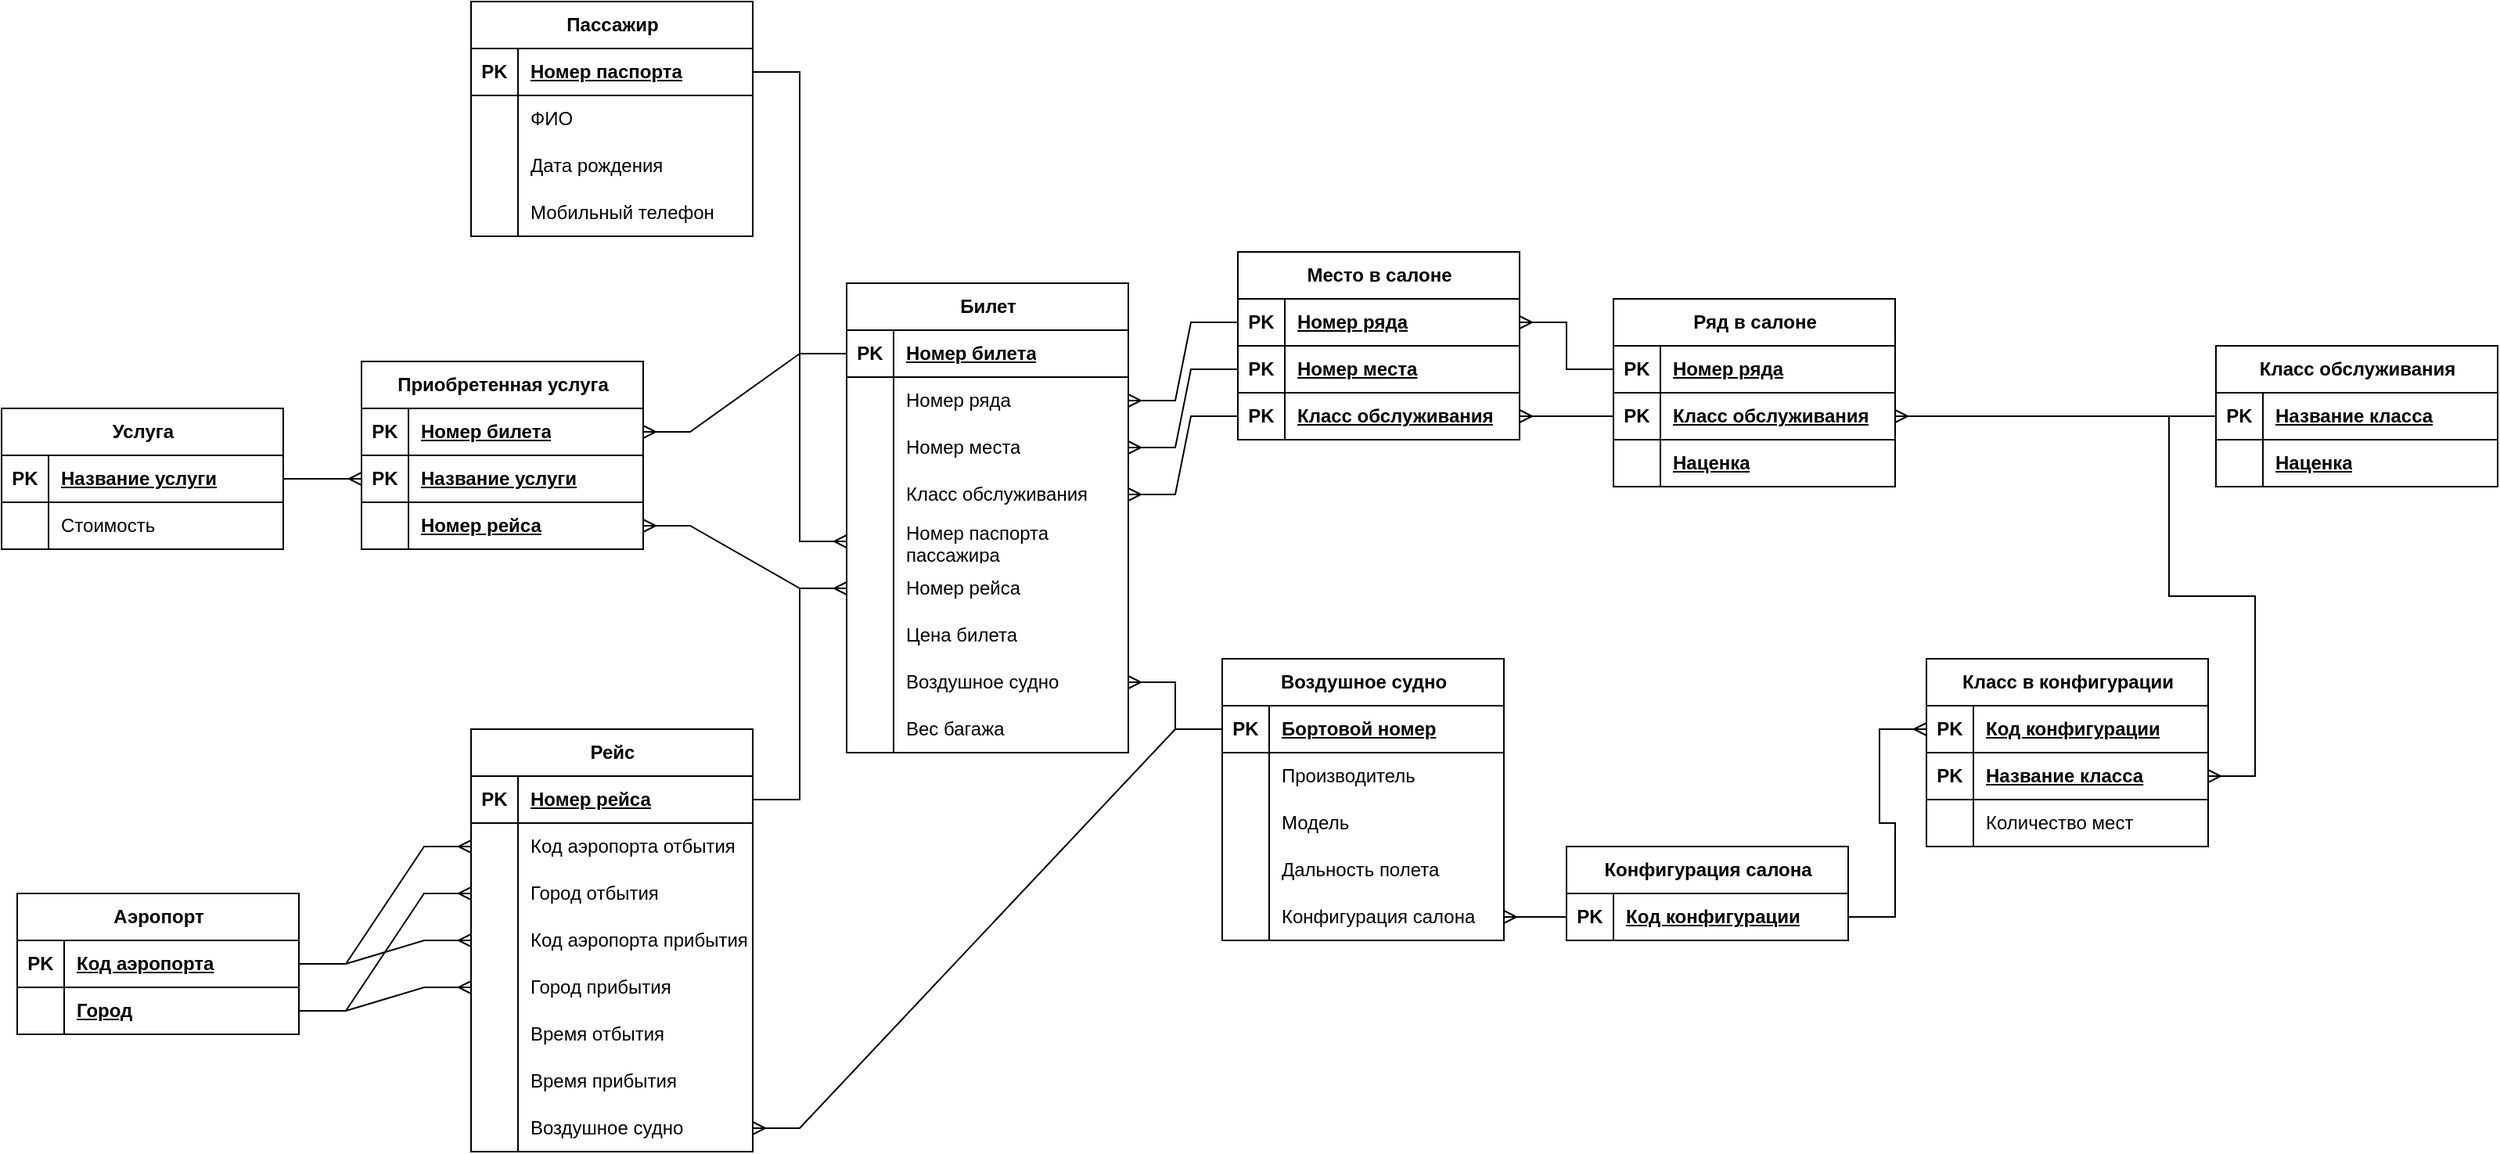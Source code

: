 <mxfile version="22.0.8" type="device">
  <diagram name="Page-1" id="EUW0POAFEFZYN479WRma">
    <mxGraphModel dx="2814" dy="1628" grid="1" gridSize="10" guides="1" tooltips="1" connect="1" arrows="1" fold="1" page="1" pageScale="1" pageWidth="850" pageHeight="1100" math="0" shadow="0">
      <root>
        <mxCell id="0" />
        <mxCell id="1" parent="0" />
        <mxCell id="6cnu0Ii5itcp9AJdMilH-5" value="Воздушное судно" style="shape=table;startSize=30;container=1;collapsible=1;childLayout=tableLayout;fixedRows=1;rowLines=0;fontStyle=1;align=center;resizeLast=1;html=1;" parent="1" vertex="1">
          <mxGeometry x="-210" y="370" width="180" height="180" as="geometry" />
        </mxCell>
        <mxCell id="6cnu0Ii5itcp9AJdMilH-6" value="" style="shape=tableRow;horizontal=0;startSize=0;swimlaneHead=0;swimlaneBody=0;fillColor=none;collapsible=0;dropTarget=0;points=[[0,0.5],[1,0.5]];portConstraint=eastwest;top=0;left=0;right=0;bottom=1;" parent="6cnu0Ii5itcp9AJdMilH-5" vertex="1">
          <mxGeometry y="30" width="180" height="30" as="geometry" />
        </mxCell>
        <mxCell id="6cnu0Ii5itcp9AJdMilH-7" value="PK" style="shape=partialRectangle;connectable=0;fillColor=none;top=0;left=0;bottom=0;right=0;fontStyle=1;overflow=hidden;whiteSpace=wrap;html=1;" parent="6cnu0Ii5itcp9AJdMilH-6" vertex="1">
          <mxGeometry width="30" height="30" as="geometry">
            <mxRectangle width="30" height="30" as="alternateBounds" />
          </mxGeometry>
        </mxCell>
        <mxCell id="6cnu0Ii5itcp9AJdMilH-8" value="Бортовой номер" style="shape=partialRectangle;connectable=0;fillColor=none;top=0;left=0;bottom=0;right=0;align=left;spacingLeft=6;fontStyle=5;overflow=hidden;whiteSpace=wrap;html=1;" parent="6cnu0Ii5itcp9AJdMilH-6" vertex="1">
          <mxGeometry x="30" width="150" height="30" as="geometry">
            <mxRectangle width="150" height="30" as="alternateBounds" />
          </mxGeometry>
        </mxCell>
        <mxCell id="6cnu0Ii5itcp9AJdMilH-9" value="" style="shape=tableRow;horizontal=0;startSize=0;swimlaneHead=0;swimlaneBody=0;fillColor=none;collapsible=0;dropTarget=0;points=[[0,0.5],[1,0.5]];portConstraint=eastwest;top=0;left=0;right=0;bottom=0;" parent="6cnu0Ii5itcp9AJdMilH-5" vertex="1">
          <mxGeometry y="60" width="180" height="30" as="geometry" />
        </mxCell>
        <mxCell id="6cnu0Ii5itcp9AJdMilH-10" value="" style="shape=partialRectangle;connectable=0;fillColor=none;top=0;left=0;bottom=0;right=0;editable=1;overflow=hidden;whiteSpace=wrap;html=1;" parent="6cnu0Ii5itcp9AJdMilH-9" vertex="1">
          <mxGeometry width="30" height="30" as="geometry">
            <mxRectangle width="30" height="30" as="alternateBounds" />
          </mxGeometry>
        </mxCell>
        <mxCell id="6cnu0Ii5itcp9AJdMilH-11" value="Производитель" style="shape=partialRectangle;connectable=0;fillColor=none;top=0;left=0;bottom=0;right=0;align=left;spacingLeft=6;overflow=hidden;whiteSpace=wrap;html=1;" parent="6cnu0Ii5itcp9AJdMilH-9" vertex="1">
          <mxGeometry x="30" width="150" height="30" as="geometry">
            <mxRectangle width="150" height="30" as="alternateBounds" />
          </mxGeometry>
        </mxCell>
        <mxCell id="6cnu0Ii5itcp9AJdMilH-12" value="" style="shape=tableRow;horizontal=0;startSize=0;swimlaneHead=0;swimlaneBody=0;fillColor=none;collapsible=0;dropTarget=0;points=[[0,0.5],[1,0.5]];portConstraint=eastwest;top=0;left=0;right=0;bottom=0;" parent="6cnu0Ii5itcp9AJdMilH-5" vertex="1">
          <mxGeometry y="90" width="180" height="30" as="geometry" />
        </mxCell>
        <mxCell id="6cnu0Ii5itcp9AJdMilH-13" value="" style="shape=partialRectangle;connectable=0;fillColor=none;top=0;left=0;bottom=0;right=0;editable=1;overflow=hidden;whiteSpace=wrap;html=1;" parent="6cnu0Ii5itcp9AJdMilH-12" vertex="1">
          <mxGeometry width="30" height="30" as="geometry">
            <mxRectangle width="30" height="30" as="alternateBounds" />
          </mxGeometry>
        </mxCell>
        <mxCell id="6cnu0Ii5itcp9AJdMilH-14" value="Модель" style="shape=partialRectangle;connectable=0;fillColor=none;top=0;left=0;bottom=0;right=0;align=left;spacingLeft=6;overflow=hidden;whiteSpace=wrap;html=1;" parent="6cnu0Ii5itcp9AJdMilH-12" vertex="1">
          <mxGeometry x="30" width="150" height="30" as="geometry">
            <mxRectangle width="150" height="30" as="alternateBounds" />
          </mxGeometry>
        </mxCell>
        <mxCell id="6cnu0Ii5itcp9AJdMilH-52" value="" style="shape=tableRow;horizontal=0;startSize=0;swimlaneHead=0;swimlaneBody=0;fillColor=none;collapsible=0;dropTarget=0;points=[[0,0.5],[1,0.5]];portConstraint=eastwest;top=0;left=0;right=0;bottom=0;" parent="6cnu0Ii5itcp9AJdMilH-5" vertex="1">
          <mxGeometry y="120" width="180" height="30" as="geometry" />
        </mxCell>
        <mxCell id="6cnu0Ii5itcp9AJdMilH-53" value="" style="shape=partialRectangle;connectable=0;fillColor=none;top=0;left=0;bottom=0;right=0;editable=1;overflow=hidden;whiteSpace=wrap;html=1;" parent="6cnu0Ii5itcp9AJdMilH-52" vertex="1">
          <mxGeometry width="30" height="30" as="geometry">
            <mxRectangle width="30" height="30" as="alternateBounds" />
          </mxGeometry>
        </mxCell>
        <mxCell id="6cnu0Ii5itcp9AJdMilH-54" value="Дальность полета" style="shape=partialRectangle;connectable=0;fillColor=none;top=0;left=0;bottom=0;right=0;align=left;spacingLeft=6;overflow=hidden;whiteSpace=wrap;html=1;" parent="6cnu0Ii5itcp9AJdMilH-52" vertex="1">
          <mxGeometry x="30" width="150" height="30" as="geometry">
            <mxRectangle width="150" height="30" as="alternateBounds" />
          </mxGeometry>
        </mxCell>
        <mxCell id="OrAjUS_99hmnU7IyAX-_-30" value="" style="shape=tableRow;horizontal=0;startSize=0;swimlaneHead=0;swimlaneBody=0;fillColor=none;collapsible=0;dropTarget=0;points=[[0,0.5],[1,0.5]];portConstraint=eastwest;top=0;left=0;right=0;bottom=0;" parent="6cnu0Ii5itcp9AJdMilH-5" vertex="1">
          <mxGeometry y="150" width="180" height="30" as="geometry" />
        </mxCell>
        <mxCell id="OrAjUS_99hmnU7IyAX-_-31" value="" style="shape=partialRectangle;connectable=0;fillColor=none;top=0;left=0;bottom=0;right=0;editable=1;overflow=hidden;whiteSpace=wrap;html=1;" parent="OrAjUS_99hmnU7IyAX-_-30" vertex="1">
          <mxGeometry width="30" height="30" as="geometry">
            <mxRectangle width="30" height="30" as="alternateBounds" />
          </mxGeometry>
        </mxCell>
        <mxCell id="OrAjUS_99hmnU7IyAX-_-32" value="Конфигурация салона" style="shape=partialRectangle;connectable=0;fillColor=none;top=0;left=0;bottom=0;right=0;align=left;spacingLeft=6;overflow=hidden;whiteSpace=wrap;html=1;" parent="OrAjUS_99hmnU7IyAX-_-30" vertex="1">
          <mxGeometry x="30" width="150" height="30" as="geometry">
            <mxRectangle width="150" height="30" as="alternateBounds" />
          </mxGeometry>
        </mxCell>
        <mxCell id="6cnu0Ii5itcp9AJdMilH-39" value="Пассажир" style="shape=table;startSize=30;container=1;collapsible=1;childLayout=tableLayout;fixedRows=1;rowLines=0;fontStyle=1;align=center;resizeLast=1;html=1;" parent="1" vertex="1">
          <mxGeometry x="-690" y="-50" width="180" height="150" as="geometry" />
        </mxCell>
        <mxCell id="6cnu0Ii5itcp9AJdMilH-40" value="" style="shape=tableRow;horizontal=0;startSize=0;swimlaneHead=0;swimlaneBody=0;fillColor=none;collapsible=0;dropTarget=0;points=[[0,0.5],[1,0.5]];portConstraint=eastwest;top=0;left=0;right=0;bottom=1;" parent="6cnu0Ii5itcp9AJdMilH-39" vertex="1">
          <mxGeometry y="30" width="180" height="30" as="geometry" />
        </mxCell>
        <mxCell id="6cnu0Ii5itcp9AJdMilH-41" value="PK" style="shape=partialRectangle;connectable=0;fillColor=none;top=0;left=0;bottom=0;right=0;fontStyle=1;overflow=hidden;whiteSpace=wrap;html=1;" parent="6cnu0Ii5itcp9AJdMilH-40" vertex="1">
          <mxGeometry width="30" height="30" as="geometry">
            <mxRectangle width="30" height="30" as="alternateBounds" />
          </mxGeometry>
        </mxCell>
        <mxCell id="6cnu0Ii5itcp9AJdMilH-42" value="Номер паспорта" style="shape=partialRectangle;connectable=0;fillColor=none;top=0;left=0;bottom=0;right=0;align=left;spacingLeft=6;fontStyle=5;overflow=hidden;whiteSpace=wrap;html=1;" parent="6cnu0Ii5itcp9AJdMilH-40" vertex="1">
          <mxGeometry x="30" width="150" height="30" as="geometry">
            <mxRectangle width="150" height="30" as="alternateBounds" />
          </mxGeometry>
        </mxCell>
        <mxCell id="6cnu0Ii5itcp9AJdMilH-43" value="" style="shape=tableRow;horizontal=0;startSize=0;swimlaneHead=0;swimlaneBody=0;fillColor=none;collapsible=0;dropTarget=0;points=[[0,0.5],[1,0.5]];portConstraint=eastwest;top=0;left=0;right=0;bottom=0;" parent="6cnu0Ii5itcp9AJdMilH-39" vertex="1">
          <mxGeometry y="60" width="180" height="30" as="geometry" />
        </mxCell>
        <mxCell id="6cnu0Ii5itcp9AJdMilH-44" value="" style="shape=partialRectangle;connectable=0;fillColor=none;top=0;left=0;bottom=0;right=0;editable=1;overflow=hidden;whiteSpace=wrap;html=1;" parent="6cnu0Ii5itcp9AJdMilH-43" vertex="1">
          <mxGeometry width="30" height="30" as="geometry">
            <mxRectangle width="30" height="30" as="alternateBounds" />
          </mxGeometry>
        </mxCell>
        <mxCell id="6cnu0Ii5itcp9AJdMilH-45" value="ФИО" style="shape=partialRectangle;connectable=0;fillColor=none;top=0;left=0;bottom=0;right=0;align=left;spacingLeft=6;overflow=hidden;whiteSpace=wrap;html=1;" parent="6cnu0Ii5itcp9AJdMilH-43" vertex="1">
          <mxGeometry x="30" width="150" height="30" as="geometry">
            <mxRectangle width="150" height="30" as="alternateBounds" />
          </mxGeometry>
        </mxCell>
        <mxCell id="6cnu0Ii5itcp9AJdMilH-46" value="" style="shape=tableRow;horizontal=0;startSize=0;swimlaneHead=0;swimlaneBody=0;fillColor=none;collapsible=0;dropTarget=0;points=[[0,0.5],[1,0.5]];portConstraint=eastwest;top=0;left=0;right=0;bottom=0;" parent="6cnu0Ii5itcp9AJdMilH-39" vertex="1">
          <mxGeometry y="90" width="180" height="30" as="geometry" />
        </mxCell>
        <mxCell id="6cnu0Ii5itcp9AJdMilH-47" value="" style="shape=partialRectangle;connectable=0;fillColor=none;top=0;left=0;bottom=0;right=0;editable=1;overflow=hidden;whiteSpace=wrap;html=1;" parent="6cnu0Ii5itcp9AJdMilH-46" vertex="1">
          <mxGeometry width="30" height="30" as="geometry">
            <mxRectangle width="30" height="30" as="alternateBounds" />
          </mxGeometry>
        </mxCell>
        <mxCell id="6cnu0Ii5itcp9AJdMilH-48" value="Дата рождения" style="shape=partialRectangle;connectable=0;fillColor=none;top=0;left=0;bottom=0;right=0;align=left;spacingLeft=6;overflow=hidden;whiteSpace=wrap;html=1;" parent="6cnu0Ii5itcp9AJdMilH-46" vertex="1">
          <mxGeometry x="30" width="150" height="30" as="geometry">
            <mxRectangle width="150" height="30" as="alternateBounds" />
          </mxGeometry>
        </mxCell>
        <mxCell id="6cnu0Ii5itcp9AJdMilH-49" value="" style="shape=tableRow;horizontal=0;startSize=0;swimlaneHead=0;swimlaneBody=0;fillColor=none;collapsible=0;dropTarget=0;points=[[0,0.5],[1,0.5]];portConstraint=eastwest;top=0;left=0;right=0;bottom=0;" parent="6cnu0Ii5itcp9AJdMilH-39" vertex="1">
          <mxGeometry y="120" width="180" height="30" as="geometry" />
        </mxCell>
        <mxCell id="6cnu0Ii5itcp9AJdMilH-50" value="" style="shape=partialRectangle;connectable=0;fillColor=none;top=0;left=0;bottom=0;right=0;editable=1;overflow=hidden;whiteSpace=wrap;html=1;" parent="6cnu0Ii5itcp9AJdMilH-49" vertex="1">
          <mxGeometry width="30" height="30" as="geometry">
            <mxRectangle width="30" height="30" as="alternateBounds" />
          </mxGeometry>
        </mxCell>
        <mxCell id="6cnu0Ii5itcp9AJdMilH-51" value="Мобильный телефон" style="shape=partialRectangle;connectable=0;fillColor=none;top=0;left=0;bottom=0;right=0;align=left;spacingLeft=6;overflow=hidden;whiteSpace=wrap;html=1;" parent="6cnu0Ii5itcp9AJdMilH-49" vertex="1">
          <mxGeometry x="30" width="150" height="30" as="geometry">
            <mxRectangle width="150" height="30" as="alternateBounds" />
          </mxGeometry>
        </mxCell>
        <mxCell id="6cnu0Ii5itcp9AJdMilH-55" value="Билет" style="shape=table;startSize=30;container=1;collapsible=1;childLayout=tableLayout;fixedRows=1;rowLines=0;fontStyle=1;align=center;resizeLast=1;html=1;" parent="1" vertex="1">
          <mxGeometry x="-450" y="130" width="180" height="300" as="geometry" />
        </mxCell>
        <mxCell id="6cnu0Ii5itcp9AJdMilH-56" value="" style="shape=tableRow;horizontal=0;startSize=0;swimlaneHead=0;swimlaneBody=0;fillColor=none;collapsible=0;dropTarget=0;points=[[0,0.5],[1,0.5]];portConstraint=eastwest;top=0;left=0;right=0;bottom=1;" parent="6cnu0Ii5itcp9AJdMilH-55" vertex="1">
          <mxGeometry y="30" width="180" height="30" as="geometry" />
        </mxCell>
        <mxCell id="6cnu0Ii5itcp9AJdMilH-57" value="PK" style="shape=partialRectangle;connectable=0;fillColor=none;top=0;left=0;bottom=0;right=0;fontStyle=1;overflow=hidden;whiteSpace=wrap;html=1;" parent="6cnu0Ii5itcp9AJdMilH-56" vertex="1">
          <mxGeometry width="30" height="30" as="geometry">
            <mxRectangle width="30" height="30" as="alternateBounds" />
          </mxGeometry>
        </mxCell>
        <mxCell id="6cnu0Ii5itcp9AJdMilH-58" value="Номер билета" style="shape=partialRectangle;connectable=0;fillColor=none;top=0;left=0;bottom=0;right=0;align=left;spacingLeft=6;fontStyle=5;overflow=hidden;whiteSpace=wrap;html=1;" parent="6cnu0Ii5itcp9AJdMilH-56" vertex="1">
          <mxGeometry x="30" width="150" height="30" as="geometry">
            <mxRectangle width="150" height="30" as="alternateBounds" />
          </mxGeometry>
        </mxCell>
        <mxCell id="6cnu0Ii5itcp9AJdMilH-59" value="" style="shape=tableRow;horizontal=0;startSize=0;swimlaneHead=0;swimlaneBody=0;fillColor=none;collapsible=0;dropTarget=0;points=[[0,0.5],[1,0.5]];portConstraint=eastwest;top=0;left=0;right=0;bottom=0;" parent="6cnu0Ii5itcp9AJdMilH-55" vertex="1">
          <mxGeometry y="60" width="180" height="30" as="geometry" />
        </mxCell>
        <mxCell id="6cnu0Ii5itcp9AJdMilH-60" value="" style="shape=partialRectangle;connectable=0;fillColor=none;top=0;left=0;bottom=0;right=0;editable=1;overflow=hidden;whiteSpace=wrap;html=1;" parent="6cnu0Ii5itcp9AJdMilH-59" vertex="1">
          <mxGeometry width="30" height="30" as="geometry">
            <mxRectangle width="30" height="30" as="alternateBounds" />
          </mxGeometry>
        </mxCell>
        <mxCell id="6cnu0Ii5itcp9AJdMilH-61" value="Номер ряда" style="shape=partialRectangle;connectable=0;fillColor=none;top=0;left=0;bottom=0;right=0;align=left;spacingLeft=6;overflow=hidden;whiteSpace=wrap;html=1;" parent="6cnu0Ii5itcp9AJdMilH-59" vertex="1">
          <mxGeometry x="30" width="150" height="30" as="geometry">
            <mxRectangle width="150" height="30" as="alternateBounds" />
          </mxGeometry>
        </mxCell>
        <mxCell id="6cnu0Ii5itcp9AJdMilH-62" value="" style="shape=tableRow;horizontal=0;startSize=0;swimlaneHead=0;swimlaneBody=0;fillColor=none;collapsible=0;dropTarget=0;points=[[0,0.5],[1,0.5]];portConstraint=eastwest;top=0;left=0;right=0;bottom=0;" parent="6cnu0Ii5itcp9AJdMilH-55" vertex="1">
          <mxGeometry y="90" width="180" height="30" as="geometry" />
        </mxCell>
        <mxCell id="6cnu0Ii5itcp9AJdMilH-63" value="" style="shape=partialRectangle;connectable=0;fillColor=none;top=0;left=0;bottom=0;right=0;editable=1;overflow=hidden;whiteSpace=wrap;html=1;" parent="6cnu0Ii5itcp9AJdMilH-62" vertex="1">
          <mxGeometry width="30" height="30" as="geometry">
            <mxRectangle width="30" height="30" as="alternateBounds" />
          </mxGeometry>
        </mxCell>
        <mxCell id="6cnu0Ii5itcp9AJdMilH-64" value="Номер места" style="shape=partialRectangle;connectable=0;fillColor=none;top=0;left=0;bottom=0;right=0;align=left;spacingLeft=6;overflow=hidden;whiteSpace=wrap;html=1;" parent="6cnu0Ii5itcp9AJdMilH-62" vertex="1">
          <mxGeometry x="30" width="150" height="30" as="geometry">
            <mxRectangle width="150" height="30" as="alternateBounds" />
          </mxGeometry>
        </mxCell>
        <mxCell id="6cnu0Ii5itcp9AJdMilH-65" value="" style="shape=tableRow;horizontal=0;startSize=0;swimlaneHead=0;swimlaneBody=0;fillColor=none;collapsible=0;dropTarget=0;points=[[0,0.5],[1,0.5]];portConstraint=eastwest;top=0;left=0;right=0;bottom=0;" parent="6cnu0Ii5itcp9AJdMilH-55" vertex="1">
          <mxGeometry y="120" width="180" height="30" as="geometry" />
        </mxCell>
        <mxCell id="6cnu0Ii5itcp9AJdMilH-66" value="" style="shape=partialRectangle;connectable=0;fillColor=none;top=0;left=0;bottom=0;right=0;editable=1;overflow=hidden;whiteSpace=wrap;html=1;" parent="6cnu0Ii5itcp9AJdMilH-65" vertex="1">
          <mxGeometry width="30" height="30" as="geometry">
            <mxRectangle width="30" height="30" as="alternateBounds" />
          </mxGeometry>
        </mxCell>
        <mxCell id="6cnu0Ii5itcp9AJdMilH-67" value="Класс обслуживания" style="shape=partialRectangle;connectable=0;fillColor=none;top=0;left=0;bottom=0;right=0;align=left;spacingLeft=6;overflow=hidden;whiteSpace=wrap;html=1;" parent="6cnu0Ii5itcp9AJdMilH-65" vertex="1">
          <mxGeometry x="30" width="150" height="30" as="geometry">
            <mxRectangle width="150" height="30" as="alternateBounds" />
          </mxGeometry>
        </mxCell>
        <mxCell id="6cnu0Ii5itcp9AJdMilH-68" value="" style="shape=tableRow;horizontal=0;startSize=0;swimlaneHead=0;swimlaneBody=0;fillColor=none;collapsible=0;dropTarget=0;points=[[0,0.5],[1,0.5]];portConstraint=eastwest;top=0;left=0;right=0;bottom=0;" parent="6cnu0Ii5itcp9AJdMilH-55" vertex="1">
          <mxGeometry y="150" width="180" height="30" as="geometry" />
        </mxCell>
        <mxCell id="6cnu0Ii5itcp9AJdMilH-69" value="" style="shape=partialRectangle;connectable=0;fillColor=none;top=0;left=0;bottom=0;right=0;editable=1;overflow=hidden;whiteSpace=wrap;html=1;" parent="6cnu0Ii5itcp9AJdMilH-68" vertex="1">
          <mxGeometry width="30" height="30" as="geometry">
            <mxRectangle width="30" height="30" as="alternateBounds" />
          </mxGeometry>
        </mxCell>
        <mxCell id="6cnu0Ii5itcp9AJdMilH-70" value="Номер паспорта пассажира" style="shape=partialRectangle;connectable=0;fillColor=none;top=0;left=0;bottom=0;right=0;align=left;spacingLeft=6;overflow=hidden;whiteSpace=wrap;html=1;" parent="6cnu0Ii5itcp9AJdMilH-68" vertex="1">
          <mxGeometry x="30" width="150" height="30" as="geometry">
            <mxRectangle width="150" height="30" as="alternateBounds" />
          </mxGeometry>
        </mxCell>
        <mxCell id="6cnu0Ii5itcp9AJdMilH-74" value="" style="shape=tableRow;horizontal=0;startSize=0;swimlaneHead=0;swimlaneBody=0;fillColor=none;collapsible=0;dropTarget=0;points=[[0,0.5],[1,0.5]];portConstraint=eastwest;top=0;left=0;right=0;bottom=0;" parent="6cnu0Ii5itcp9AJdMilH-55" vertex="1">
          <mxGeometry y="180" width="180" height="30" as="geometry" />
        </mxCell>
        <mxCell id="6cnu0Ii5itcp9AJdMilH-75" value="" style="shape=partialRectangle;connectable=0;fillColor=none;top=0;left=0;bottom=0;right=0;editable=1;overflow=hidden;whiteSpace=wrap;html=1;" parent="6cnu0Ii5itcp9AJdMilH-74" vertex="1">
          <mxGeometry width="30" height="30" as="geometry">
            <mxRectangle width="30" height="30" as="alternateBounds" />
          </mxGeometry>
        </mxCell>
        <mxCell id="6cnu0Ii5itcp9AJdMilH-76" value="Номер рейса" style="shape=partialRectangle;connectable=0;fillColor=none;top=0;left=0;bottom=0;right=0;align=left;spacingLeft=6;overflow=hidden;whiteSpace=wrap;html=1;" parent="6cnu0Ii5itcp9AJdMilH-74" vertex="1">
          <mxGeometry x="30" width="150" height="30" as="geometry">
            <mxRectangle width="150" height="30" as="alternateBounds" />
          </mxGeometry>
        </mxCell>
        <mxCell id="OrAjUS_99hmnU7IyAX-_-1" value="" style="shape=tableRow;horizontal=0;startSize=0;swimlaneHead=0;swimlaneBody=0;fillColor=none;collapsible=0;dropTarget=0;points=[[0,0.5],[1,0.5]];portConstraint=eastwest;top=0;left=0;right=0;bottom=0;" parent="6cnu0Ii5itcp9AJdMilH-55" vertex="1">
          <mxGeometry y="210" width="180" height="30" as="geometry" />
        </mxCell>
        <mxCell id="OrAjUS_99hmnU7IyAX-_-2" value="" style="shape=partialRectangle;connectable=0;fillColor=none;top=0;left=0;bottom=0;right=0;editable=1;overflow=hidden;whiteSpace=wrap;html=1;" parent="OrAjUS_99hmnU7IyAX-_-1" vertex="1">
          <mxGeometry width="30" height="30" as="geometry">
            <mxRectangle width="30" height="30" as="alternateBounds" />
          </mxGeometry>
        </mxCell>
        <mxCell id="OrAjUS_99hmnU7IyAX-_-3" value="Цена билета" style="shape=partialRectangle;connectable=0;fillColor=none;top=0;left=0;bottom=0;right=0;align=left;spacingLeft=6;overflow=hidden;whiteSpace=wrap;html=1;" parent="OrAjUS_99hmnU7IyAX-_-1" vertex="1">
          <mxGeometry x="30" width="150" height="30" as="geometry">
            <mxRectangle width="150" height="30" as="alternateBounds" />
          </mxGeometry>
        </mxCell>
        <mxCell id="15A7-joJwrNqnJBkIzHS-2" value="" style="shape=tableRow;horizontal=0;startSize=0;swimlaneHead=0;swimlaneBody=0;fillColor=none;collapsible=0;dropTarget=0;points=[[0,0.5],[1,0.5]];portConstraint=eastwest;top=0;left=0;right=0;bottom=0;" parent="6cnu0Ii5itcp9AJdMilH-55" vertex="1">
          <mxGeometry y="240" width="180" height="30" as="geometry" />
        </mxCell>
        <mxCell id="15A7-joJwrNqnJBkIzHS-3" value="" style="shape=partialRectangle;connectable=0;fillColor=none;top=0;left=0;bottom=0;right=0;editable=1;overflow=hidden;whiteSpace=wrap;html=1;" parent="15A7-joJwrNqnJBkIzHS-2" vertex="1">
          <mxGeometry width="30" height="30" as="geometry">
            <mxRectangle width="30" height="30" as="alternateBounds" />
          </mxGeometry>
        </mxCell>
        <mxCell id="15A7-joJwrNqnJBkIzHS-4" value="Воздушное судно" style="shape=partialRectangle;connectable=0;fillColor=none;top=0;left=0;bottom=0;right=0;align=left;spacingLeft=6;overflow=hidden;whiteSpace=wrap;html=1;" parent="15A7-joJwrNqnJBkIzHS-2" vertex="1">
          <mxGeometry x="30" width="150" height="30" as="geometry">
            <mxRectangle width="150" height="30" as="alternateBounds" />
          </mxGeometry>
        </mxCell>
        <mxCell id="CRHW6RPTvn14X98zHOWe-27" value="" style="shape=tableRow;horizontal=0;startSize=0;swimlaneHead=0;swimlaneBody=0;fillColor=none;collapsible=0;dropTarget=0;points=[[0,0.5],[1,0.5]];portConstraint=eastwest;top=0;left=0;right=0;bottom=0;" vertex="1" parent="6cnu0Ii5itcp9AJdMilH-55">
          <mxGeometry y="270" width="180" height="30" as="geometry" />
        </mxCell>
        <mxCell id="CRHW6RPTvn14X98zHOWe-28" value="" style="shape=partialRectangle;connectable=0;fillColor=none;top=0;left=0;bottom=0;right=0;editable=1;overflow=hidden;whiteSpace=wrap;html=1;" vertex="1" parent="CRHW6RPTvn14X98zHOWe-27">
          <mxGeometry width="30" height="30" as="geometry">
            <mxRectangle width="30" height="30" as="alternateBounds" />
          </mxGeometry>
        </mxCell>
        <mxCell id="CRHW6RPTvn14X98zHOWe-29" value="Вес багажа" style="shape=partialRectangle;connectable=0;fillColor=none;top=0;left=0;bottom=0;right=0;align=left;spacingLeft=6;overflow=hidden;whiteSpace=wrap;html=1;" vertex="1" parent="CRHW6RPTvn14X98zHOWe-27">
          <mxGeometry x="30" width="150" height="30" as="geometry">
            <mxRectangle width="150" height="30" as="alternateBounds" />
          </mxGeometry>
        </mxCell>
        <mxCell id="6cnu0Ii5itcp9AJdMilH-80" value="" style="edgeStyle=entityRelationEdgeStyle;fontSize=12;html=1;endArrow=ERmany;rounded=0;exitX=1;exitY=0.5;exitDx=0;exitDy=0;entryX=0;entryY=0.5;entryDx=0;entryDy=0;" parent="1" source="6cnu0Ii5itcp9AJdMilH-40" target="6cnu0Ii5itcp9AJdMilH-68" edge="1">
          <mxGeometry width="100" height="100" relative="1" as="geometry">
            <mxPoint x="-130" y="530" as="sourcePoint" />
            <mxPoint x="-180" y="490" as="targetPoint" />
          </mxGeometry>
        </mxCell>
        <mxCell id="6cnu0Ii5itcp9AJdMilH-96" value="Ряд в салоне" style="shape=table;startSize=30;container=1;collapsible=1;childLayout=tableLayout;fixedRows=1;rowLines=0;fontStyle=1;align=center;resizeLast=1;html=1;" parent="1" vertex="1">
          <mxGeometry x="40" y="140" width="180" height="120" as="geometry" />
        </mxCell>
        <mxCell id="6cnu0Ii5itcp9AJdMilH-97" value="" style="shape=tableRow;horizontal=0;startSize=0;swimlaneHead=0;swimlaneBody=0;fillColor=none;collapsible=0;dropTarget=0;points=[[0,0.5],[1,0.5]];portConstraint=eastwest;top=0;left=0;right=0;bottom=1;" parent="6cnu0Ii5itcp9AJdMilH-96" vertex="1">
          <mxGeometry y="30" width="180" height="30" as="geometry" />
        </mxCell>
        <mxCell id="6cnu0Ii5itcp9AJdMilH-98" value="PK" style="shape=partialRectangle;connectable=0;fillColor=none;top=0;left=0;bottom=0;right=0;fontStyle=1;overflow=hidden;whiteSpace=wrap;html=1;" parent="6cnu0Ii5itcp9AJdMilH-97" vertex="1">
          <mxGeometry width="30" height="30" as="geometry">
            <mxRectangle width="30" height="30" as="alternateBounds" />
          </mxGeometry>
        </mxCell>
        <mxCell id="6cnu0Ii5itcp9AJdMilH-99" value="Номер ряда" style="shape=partialRectangle;connectable=0;fillColor=none;top=0;left=0;bottom=0;right=0;align=left;spacingLeft=6;fontStyle=5;overflow=hidden;whiteSpace=wrap;html=1;" parent="6cnu0Ii5itcp9AJdMilH-97" vertex="1">
          <mxGeometry x="30" width="150" height="30" as="geometry">
            <mxRectangle width="150" height="30" as="alternateBounds" />
          </mxGeometry>
        </mxCell>
        <mxCell id="6cnu0Ii5itcp9AJdMilH-127" value="" style="shape=tableRow;horizontal=0;startSize=0;swimlaneHead=0;swimlaneBody=0;fillColor=none;collapsible=0;dropTarget=0;points=[[0,0.5],[1,0.5]];portConstraint=eastwest;top=0;left=0;right=0;bottom=1;" parent="6cnu0Ii5itcp9AJdMilH-96" vertex="1">
          <mxGeometry y="60" width="180" height="30" as="geometry" />
        </mxCell>
        <mxCell id="6cnu0Ii5itcp9AJdMilH-128" value="PK" style="shape=partialRectangle;connectable=0;fillColor=none;top=0;left=0;bottom=0;right=0;fontStyle=1;overflow=hidden;whiteSpace=wrap;html=1;" parent="6cnu0Ii5itcp9AJdMilH-127" vertex="1">
          <mxGeometry width="30" height="30" as="geometry">
            <mxRectangle width="30" height="30" as="alternateBounds" />
          </mxGeometry>
        </mxCell>
        <mxCell id="6cnu0Ii5itcp9AJdMilH-129" value="Класс обслуживания" style="shape=partialRectangle;connectable=0;fillColor=none;top=0;left=0;bottom=0;right=0;align=left;spacingLeft=6;fontStyle=5;overflow=hidden;whiteSpace=wrap;html=1;" parent="6cnu0Ii5itcp9AJdMilH-127" vertex="1">
          <mxGeometry x="30" width="150" height="30" as="geometry">
            <mxRectangle width="150" height="30" as="alternateBounds" />
          </mxGeometry>
        </mxCell>
        <mxCell id="CRHW6RPTvn14X98zHOWe-88" value="" style="shape=tableRow;horizontal=0;startSize=0;swimlaneHead=0;swimlaneBody=0;fillColor=none;collapsible=0;dropTarget=0;points=[[0,0.5],[1,0.5]];portConstraint=eastwest;top=0;left=0;right=0;bottom=1;" vertex="1" parent="6cnu0Ii5itcp9AJdMilH-96">
          <mxGeometry y="90" width="180" height="30" as="geometry" />
        </mxCell>
        <mxCell id="CRHW6RPTvn14X98zHOWe-89" value="" style="shape=partialRectangle;connectable=0;fillColor=none;top=0;left=0;bottom=0;right=0;fontStyle=1;overflow=hidden;whiteSpace=wrap;html=1;" vertex="1" parent="CRHW6RPTvn14X98zHOWe-88">
          <mxGeometry width="30" height="30" as="geometry">
            <mxRectangle width="30" height="30" as="alternateBounds" />
          </mxGeometry>
        </mxCell>
        <mxCell id="CRHW6RPTvn14X98zHOWe-90" value="Наценка" style="shape=partialRectangle;connectable=0;fillColor=none;top=0;left=0;bottom=0;right=0;align=left;spacingLeft=6;fontStyle=5;overflow=hidden;whiteSpace=wrap;html=1;" vertex="1" parent="CRHW6RPTvn14X98zHOWe-88">
          <mxGeometry x="30" width="150" height="30" as="geometry">
            <mxRectangle width="150" height="30" as="alternateBounds" />
          </mxGeometry>
        </mxCell>
        <mxCell id="6cnu0Ii5itcp9AJdMilH-110" value="" style="edgeStyle=entityRelationEdgeStyle;fontSize=12;html=1;endArrow=ERmany;rounded=0;entryX=1;entryY=0.5;entryDx=0;entryDy=0;exitX=0;exitY=0.5;exitDx=0;exitDy=0;" parent="1" source="Ck64kdh8Y0BV0NDXNmtx-23" target="6cnu0Ii5itcp9AJdMilH-127" edge="1">
          <mxGeometry width="100" height="100" relative="1" as="geometry">
            <mxPoint x="530" y="380" as="sourcePoint" />
            <mxPoint x="280" y="130" as="targetPoint" />
          </mxGeometry>
        </mxCell>
        <mxCell id="6cnu0Ii5itcp9AJdMilH-111" value="Место в салоне" style="shape=table;startSize=30;container=1;collapsible=1;childLayout=tableLayout;fixedRows=1;rowLines=0;fontStyle=1;align=center;resizeLast=1;html=1;" parent="1" vertex="1">
          <mxGeometry x="-200" y="110" width="180" height="120" as="geometry" />
        </mxCell>
        <mxCell id="6cnu0Ii5itcp9AJdMilH-130" value="" style="shape=tableRow;horizontal=0;startSize=0;swimlaneHead=0;swimlaneBody=0;fillColor=none;collapsible=0;dropTarget=0;points=[[0,0.5],[1,0.5]];portConstraint=eastwest;top=0;left=0;right=0;bottom=1;" parent="6cnu0Ii5itcp9AJdMilH-111" vertex="1">
          <mxGeometry y="30" width="180" height="30" as="geometry" />
        </mxCell>
        <mxCell id="6cnu0Ii5itcp9AJdMilH-131" value="PK" style="shape=partialRectangle;connectable=0;fillColor=none;top=0;left=0;bottom=0;right=0;fontStyle=1;overflow=hidden;whiteSpace=wrap;html=1;" parent="6cnu0Ii5itcp9AJdMilH-130" vertex="1">
          <mxGeometry width="30" height="30" as="geometry">
            <mxRectangle width="30" height="30" as="alternateBounds" />
          </mxGeometry>
        </mxCell>
        <mxCell id="6cnu0Ii5itcp9AJdMilH-132" value="Номер ряда" style="shape=partialRectangle;connectable=0;fillColor=none;top=0;left=0;bottom=0;right=0;align=left;spacingLeft=6;fontStyle=5;overflow=hidden;whiteSpace=wrap;html=1;" parent="6cnu0Ii5itcp9AJdMilH-130" vertex="1">
          <mxGeometry x="30" width="150" height="30" as="geometry">
            <mxRectangle width="150" height="30" as="alternateBounds" />
          </mxGeometry>
        </mxCell>
        <mxCell id="6cnu0Ii5itcp9AJdMilH-112" value="" style="shape=tableRow;horizontal=0;startSize=0;swimlaneHead=0;swimlaneBody=0;fillColor=none;collapsible=0;dropTarget=0;points=[[0,0.5],[1,0.5]];portConstraint=eastwest;top=0;left=0;right=0;bottom=1;" parent="6cnu0Ii5itcp9AJdMilH-111" vertex="1">
          <mxGeometry y="60" width="180" height="30" as="geometry" />
        </mxCell>
        <mxCell id="6cnu0Ii5itcp9AJdMilH-113" value="PK" style="shape=partialRectangle;connectable=0;fillColor=none;top=0;left=0;bottom=0;right=0;fontStyle=1;overflow=hidden;whiteSpace=wrap;html=1;" parent="6cnu0Ii5itcp9AJdMilH-112" vertex="1">
          <mxGeometry width="30" height="30" as="geometry">
            <mxRectangle width="30" height="30" as="alternateBounds" />
          </mxGeometry>
        </mxCell>
        <mxCell id="6cnu0Ii5itcp9AJdMilH-114" value="Номер места" style="shape=partialRectangle;connectable=0;fillColor=none;top=0;left=0;bottom=0;right=0;align=left;spacingLeft=6;fontStyle=5;overflow=hidden;whiteSpace=wrap;html=1;" parent="6cnu0Ii5itcp9AJdMilH-112" vertex="1">
          <mxGeometry x="30" width="150" height="30" as="geometry">
            <mxRectangle width="150" height="30" as="alternateBounds" />
          </mxGeometry>
        </mxCell>
        <mxCell id="6cnu0Ii5itcp9AJdMilH-133" value="" style="shape=tableRow;horizontal=0;startSize=0;swimlaneHead=0;swimlaneBody=0;fillColor=none;collapsible=0;dropTarget=0;points=[[0,0.5],[1,0.5]];portConstraint=eastwest;top=0;left=0;right=0;bottom=1;" parent="6cnu0Ii5itcp9AJdMilH-111" vertex="1">
          <mxGeometry y="90" width="180" height="30" as="geometry" />
        </mxCell>
        <mxCell id="6cnu0Ii5itcp9AJdMilH-134" value="PK" style="shape=partialRectangle;connectable=0;fillColor=none;top=0;left=0;bottom=0;right=0;fontStyle=1;overflow=hidden;whiteSpace=wrap;html=1;" parent="6cnu0Ii5itcp9AJdMilH-133" vertex="1">
          <mxGeometry width="30" height="30" as="geometry">
            <mxRectangle width="30" height="30" as="alternateBounds" />
          </mxGeometry>
        </mxCell>
        <mxCell id="6cnu0Ii5itcp9AJdMilH-135" value="Класс обслуживания" style="shape=partialRectangle;connectable=0;fillColor=none;top=0;left=0;bottom=0;right=0;align=left;spacingLeft=6;fontStyle=5;overflow=hidden;whiteSpace=wrap;html=1;" parent="6cnu0Ii5itcp9AJdMilH-133" vertex="1">
          <mxGeometry x="30" width="150" height="30" as="geometry">
            <mxRectangle width="150" height="30" as="alternateBounds" />
          </mxGeometry>
        </mxCell>
        <mxCell id="6cnu0Ii5itcp9AJdMilH-136" value="" style="edgeStyle=entityRelationEdgeStyle;fontSize=12;html=1;endArrow=ERmany;rounded=0;exitX=0;exitY=0.5;exitDx=0;exitDy=0;entryX=1;entryY=0.5;entryDx=0;entryDy=0;" parent="1" source="6cnu0Ii5itcp9AJdMilH-97" target="6cnu0Ii5itcp9AJdMilH-130" edge="1">
          <mxGeometry width="100" height="100" relative="1" as="geometry">
            <mxPoint x="30" y="180" as="sourcePoint" />
            <mxPoint x="130" y="80" as="targetPoint" />
          </mxGeometry>
        </mxCell>
        <mxCell id="6cnu0Ii5itcp9AJdMilH-137" value="" style="edgeStyle=entityRelationEdgeStyle;fontSize=12;html=1;endArrow=ERmany;rounded=0;exitX=0;exitY=0.5;exitDx=0;exitDy=0;entryX=1;entryY=0.5;entryDx=0;entryDy=0;" parent="1" source="6cnu0Ii5itcp9AJdMilH-127" target="6cnu0Ii5itcp9AJdMilH-133" edge="1">
          <mxGeometry width="100" height="100" relative="1" as="geometry">
            <mxPoint x="30" y="180" as="sourcePoint" />
            <mxPoint x="130" y="80" as="targetPoint" />
          </mxGeometry>
        </mxCell>
        <mxCell id="6cnu0Ii5itcp9AJdMilH-142" value="" style="edgeStyle=entityRelationEdgeStyle;fontSize=12;html=1;endArrow=ERmany;rounded=0;exitX=0;exitY=0.5;exitDx=0;exitDy=0;entryX=1;entryY=0.5;entryDx=0;entryDy=0;" parent="1" source="6cnu0Ii5itcp9AJdMilH-112" target="6cnu0Ii5itcp9AJdMilH-62" edge="1">
          <mxGeometry width="100" height="100" relative="1" as="geometry">
            <mxPoint x="70" y="450" as="sourcePoint" />
            <mxPoint x="170" y="350" as="targetPoint" />
          </mxGeometry>
        </mxCell>
        <mxCell id="6cnu0Ii5itcp9AJdMilH-143" value="" style="edgeStyle=entityRelationEdgeStyle;fontSize=12;html=1;endArrow=ERmany;rounded=0;exitX=0;exitY=0.5;exitDx=0;exitDy=0;entryX=1;entryY=0.5;entryDx=0;entryDy=0;" parent="1" source="6cnu0Ii5itcp9AJdMilH-130" target="6cnu0Ii5itcp9AJdMilH-59" edge="1">
          <mxGeometry width="100" height="100" relative="1" as="geometry">
            <mxPoint x="70" y="450" as="sourcePoint" />
            <mxPoint x="170" y="350" as="targetPoint" />
          </mxGeometry>
        </mxCell>
        <mxCell id="6cnu0Ii5itcp9AJdMilH-144" value="" style="edgeStyle=entityRelationEdgeStyle;fontSize=12;html=1;endArrow=ERmany;rounded=0;exitX=0;exitY=0.5;exitDx=0;exitDy=0;entryX=1;entryY=0.5;entryDx=0;entryDy=0;" parent="1" source="6cnu0Ii5itcp9AJdMilH-133" target="6cnu0Ii5itcp9AJdMilH-65" edge="1">
          <mxGeometry width="100" height="100" relative="1" as="geometry">
            <mxPoint x="-110" y="450" as="sourcePoint" />
            <mxPoint x="-10" y="350" as="targetPoint" />
          </mxGeometry>
        </mxCell>
        <mxCell id="6cnu0Ii5itcp9AJdMilH-151" value="Рейс" style="shape=table;startSize=30;container=1;collapsible=1;childLayout=tableLayout;fixedRows=1;rowLines=0;fontStyle=1;align=center;resizeLast=1;html=1;" parent="1" vertex="1">
          <mxGeometry x="-690" y="415" width="180" height="270" as="geometry" />
        </mxCell>
        <mxCell id="6cnu0Ii5itcp9AJdMilH-152" value="" style="shape=tableRow;horizontal=0;startSize=0;swimlaneHead=0;swimlaneBody=0;fillColor=none;collapsible=0;dropTarget=0;points=[[0,0.5],[1,0.5]];portConstraint=eastwest;top=0;left=0;right=0;bottom=1;" parent="6cnu0Ii5itcp9AJdMilH-151" vertex="1">
          <mxGeometry y="30" width="180" height="30" as="geometry" />
        </mxCell>
        <mxCell id="6cnu0Ii5itcp9AJdMilH-153" value="PK" style="shape=partialRectangle;connectable=0;fillColor=none;top=0;left=0;bottom=0;right=0;fontStyle=1;overflow=hidden;whiteSpace=wrap;html=1;" parent="6cnu0Ii5itcp9AJdMilH-152" vertex="1">
          <mxGeometry width="30" height="30" as="geometry">
            <mxRectangle width="30" height="30" as="alternateBounds" />
          </mxGeometry>
        </mxCell>
        <mxCell id="6cnu0Ii5itcp9AJdMilH-154" value="Номер рейса" style="shape=partialRectangle;connectable=0;fillColor=none;top=0;left=0;bottom=0;right=0;align=left;spacingLeft=6;fontStyle=5;overflow=hidden;whiteSpace=wrap;html=1;" parent="6cnu0Ii5itcp9AJdMilH-152" vertex="1">
          <mxGeometry x="30" width="150" height="30" as="geometry">
            <mxRectangle width="150" height="30" as="alternateBounds" />
          </mxGeometry>
        </mxCell>
        <mxCell id="6cnu0Ii5itcp9AJdMilH-155" value="" style="shape=tableRow;horizontal=0;startSize=0;swimlaneHead=0;swimlaneBody=0;fillColor=none;collapsible=0;dropTarget=0;points=[[0,0.5],[1,0.5]];portConstraint=eastwest;top=0;left=0;right=0;bottom=0;" parent="6cnu0Ii5itcp9AJdMilH-151" vertex="1">
          <mxGeometry y="60" width="180" height="30" as="geometry" />
        </mxCell>
        <mxCell id="6cnu0Ii5itcp9AJdMilH-156" value="" style="shape=partialRectangle;connectable=0;fillColor=none;top=0;left=0;bottom=0;right=0;editable=1;overflow=hidden;whiteSpace=wrap;html=1;" parent="6cnu0Ii5itcp9AJdMilH-155" vertex="1">
          <mxGeometry width="30" height="30" as="geometry">
            <mxRectangle width="30" height="30" as="alternateBounds" />
          </mxGeometry>
        </mxCell>
        <mxCell id="6cnu0Ii5itcp9AJdMilH-157" value="Код аэропорта отбытия" style="shape=partialRectangle;connectable=0;fillColor=none;top=0;left=0;bottom=0;right=0;align=left;spacingLeft=6;overflow=hidden;whiteSpace=wrap;html=1;" parent="6cnu0Ii5itcp9AJdMilH-155" vertex="1">
          <mxGeometry x="30" width="150" height="30" as="geometry">
            <mxRectangle width="150" height="30" as="alternateBounds" />
          </mxGeometry>
        </mxCell>
        <mxCell id="6cnu0Ii5itcp9AJdMilH-196" value="" style="shape=tableRow;horizontal=0;startSize=0;swimlaneHead=0;swimlaneBody=0;fillColor=none;collapsible=0;dropTarget=0;points=[[0,0.5],[1,0.5]];portConstraint=eastwest;top=0;left=0;right=0;bottom=0;" parent="6cnu0Ii5itcp9AJdMilH-151" vertex="1">
          <mxGeometry y="90" width="180" height="30" as="geometry" />
        </mxCell>
        <mxCell id="6cnu0Ii5itcp9AJdMilH-197" value="" style="shape=partialRectangle;connectable=0;fillColor=none;top=0;left=0;bottom=0;right=0;editable=1;overflow=hidden;whiteSpace=wrap;html=1;" parent="6cnu0Ii5itcp9AJdMilH-196" vertex="1">
          <mxGeometry width="30" height="30" as="geometry">
            <mxRectangle width="30" height="30" as="alternateBounds" />
          </mxGeometry>
        </mxCell>
        <mxCell id="6cnu0Ii5itcp9AJdMilH-198" value="Город отбытия" style="shape=partialRectangle;connectable=0;fillColor=none;top=0;left=0;bottom=0;right=0;align=left;spacingLeft=6;overflow=hidden;whiteSpace=wrap;html=1;" parent="6cnu0Ii5itcp9AJdMilH-196" vertex="1">
          <mxGeometry x="30" width="150" height="30" as="geometry">
            <mxRectangle width="150" height="30" as="alternateBounds" />
          </mxGeometry>
        </mxCell>
        <mxCell id="6cnu0Ii5itcp9AJdMilH-158" value="" style="shape=tableRow;horizontal=0;startSize=0;swimlaneHead=0;swimlaneBody=0;fillColor=none;collapsible=0;dropTarget=0;points=[[0,0.5],[1,0.5]];portConstraint=eastwest;top=0;left=0;right=0;bottom=0;" parent="6cnu0Ii5itcp9AJdMilH-151" vertex="1">
          <mxGeometry y="120" width="180" height="30" as="geometry" />
        </mxCell>
        <mxCell id="6cnu0Ii5itcp9AJdMilH-159" value="" style="shape=partialRectangle;connectable=0;fillColor=none;top=0;left=0;bottom=0;right=0;editable=1;overflow=hidden;whiteSpace=wrap;html=1;" parent="6cnu0Ii5itcp9AJdMilH-158" vertex="1">
          <mxGeometry width="30" height="30" as="geometry">
            <mxRectangle width="30" height="30" as="alternateBounds" />
          </mxGeometry>
        </mxCell>
        <mxCell id="6cnu0Ii5itcp9AJdMilH-160" value="Код аэропорта прибытия" style="shape=partialRectangle;connectable=0;fillColor=none;top=0;left=0;bottom=0;right=0;align=left;spacingLeft=6;overflow=hidden;whiteSpace=wrap;html=1;" parent="6cnu0Ii5itcp9AJdMilH-158" vertex="1">
          <mxGeometry x="30" width="150" height="30" as="geometry">
            <mxRectangle width="150" height="30" as="alternateBounds" />
          </mxGeometry>
        </mxCell>
        <mxCell id="6cnu0Ii5itcp9AJdMilH-193" value="" style="shape=tableRow;horizontal=0;startSize=0;swimlaneHead=0;swimlaneBody=0;fillColor=none;collapsible=0;dropTarget=0;points=[[0,0.5],[1,0.5]];portConstraint=eastwest;top=0;left=0;right=0;bottom=0;" parent="6cnu0Ii5itcp9AJdMilH-151" vertex="1">
          <mxGeometry y="150" width="180" height="30" as="geometry" />
        </mxCell>
        <mxCell id="6cnu0Ii5itcp9AJdMilH-194" value="" style="shape=partialRectangle;connectable=0;fillColor=none;top=0;left=0;bottom=0;right=0;editable=1;overflow=hidden;whiteSpace=wrap;html=1;" parent="6cnu0Ii5itcp9AJdMilH-193" vertex="1">
          <mxGeometry width="30" height="30" as="geometry">
            <mxRectangle width="30" height="30" as="alternateBounds" />
          </mxGeometry>
        </mxCell>
        <mxCell id="6cnu0Ii5itcp9AJdMilH-195" value="Город прибытия" style="shape=partialRectangle;connectable=0;fillColor=none;top=0;left=0;bottom=0;right=0;align=left;spacingLeft=6;overflow=hidden;whiteSpace=wrap;html=1;" parent="6cnu0Ii5itcp9AJdMilH-193" vertex="1">
          <mxGeometry x="30" width="150" height="30" as="geometry">
            <mxRectangle width="150" height="30" as="alternateBounds" />
          </mxGeometry>
        </mxCell>
        <mxCell id="6cnu0Ii5itcp9AJdMilH-161" value="" style="shape=tableRow;horizontal=0;startSize=0;swimlaneHead=0;swimlaneBody=0;fillColor=none;collapsible=0;dropTarget=0;points=[[0,0.5],[1,0.5]];portConstraint=eastwest;top=0;left=0;right=0;bottom=0;" parent="6cnu0Ii5itcp9AJdMilH-151" vertex="1">
          <mxGeometry y="180" width="180" height="30" as="geometry" />
        </mxCell>
        <mxCell id="6cnu0Ii5itcp9AJdMilH-162" value="" style="shape=partialRectangle;connectable=0;fillColor=none;top=0;left=0;bottom=0;right=0;editable=1;overflow=hidden;whiteSpace=wrap;html=1;" parent="6cnu0Ii5itcp9AJdMilH-161" vertex="1">
          <mxGeometry width="30" height="30" as="geometry">
            <mxRectangle width="30" height="30" as="alternateBounds" />
          </mxGeometry>
        </mxCell>
        <mxCell id="6cnu0Ii5itcp9AJdMilH-163" value="Время отбытия" style="shape=partialRectangle;connectable=0;fillColor=none;top=0;left=0;bottom=0;right=0;align=left;spacingLeft=6;overflow=hidden;whiteSpace=wrap;html=1;" parent="6cnu0Ii5itcp9AJdMilH-161" vertex="1">
          <mxGeometry x="30" width="150" height="30" as="geometry">
            <mxRectangle width="150" height="30" as="alternateBounds" />
          </mxGeometry>
        </mxCell>
        <mxCell id="6cnu0Ii5itcp9AJdMilH-164" value="" style="shape=tableRow;horizontal=0;startSize=0;swimlaneHead=0;swimlaneBody=0;fillColor=none;collapsible=0;dropTarget=0;points=[[0,0.5],[1,0.5]];portConstraint=eastwest;top=0;left=0;right=0;bottom=0;" parent="6cnu0Ii5itcp9AJdMilH-151" vertex="1">
          <mxGeometry y="210" width="180" height="30" as="geometry" />
        </mxCell>
        <mxCell id="6cnu0Ii5itcp9AJdMilH-165" value="" style="shape=partialRectangle;connectable=0;fillColor=none;top=0;left=0;bottom=0;right=0;editable=1;overflow=hidden;whiteSpace=wrap;html=1;" parent="6cnu0Ii5itcp9AJdMilH-164" vertex="1">
          <mxGeometry width="30" height="30" as="geometry">
            <mxRectangle width="30" height="30" as="alternateBounds" />
          </mxGeometry>
        </mxCell>
        <mxCell id="6cnu0Ii5itcp9AJdMilH-166" value="Время прибытия" style="shape=partialRectangle;connectable=0;fillColor=none;top=0;left=0;bottom=0;right=0;align=left;spacingLeft=6;overflow=hidden;whiteSpace=wrap;html=1;" parent="6cnu0Ii5itcp9AJdMilH-164" vertex="1">
          <mxGeometry x="30" width="150" height="30" as="geometry">
            <mxRectangle width="150" height="30" as="alternateBounds" />
          </mxGeometry>
        </mxCell>
        <mxCell id="Ck64kdh8Y0BV0NDXNmtx-8" value="" style="shape=tableRow;horizontal=0;startSize=0;swimlaneHead=0;swimlaneBody=0;fillColor=none;collapsible=0;dropTarget=0;points=[[0,0.5],[1,0.5]];portConstraint=eastwest;top=0;left=0;right=0;bottom=0;" parent="6cnu0Ii5itcp9AJdMilH-151" vertex="1">
          <mxGeometry y="240" width="180" height="30" as="geometry" />
        </mxCell>
        <mxCell id="Ck64kdh8Y0BV0NDXNmtx-9" value="" style="shape=partialRectangle;connectable=0;fillColor=none;top=0;left=0;bottom=0;right=0;editable=1;overflow=hidden;whiteSpace=wrap;html=1;" parent="Ck64kdh8Y0BV0NDXNmtx-8" vertex="1">
          <mxGeometry width="30" height="30" as="geometry">
            <mxRectangle width="30" height="30" as="alternateBounds" />
          </mxGeometry>
        </mxCell>
        <mxCell id="Ck64kdh8Y0BV0NDXNmtx-10" value="Воздушное судно" style="shape=partialRectangle;connectable=0;fillColor=none;top=0;left=0;bottom=0;right=0;align=left;spacingLeft=6;overflow=hidden;whiteSpace=wrap;html=1;" parent="Ck64kdh8Y0BV0NDXNmtx-8" vertex="1">
          <mxGeometry x="30" width="150" height="30" as="geometry">
            <mxRectangle width="150" height="30" as="alternateBounds" />
          </mxGeometry>
        </mxCell>
        <mxCell id="6cnu0Ii5itcp9AJdMilH-181" value="Аэропорт" style="shape=table;startSize=30;container=1;collapsible=1;childLayout=tableLayout;fixedRows=1;rowLines=0;fontStyle=1;align=center;resizeLast=1;html=1;" parent="1" vertex="1">
          <mxGeometry x="-980" y="520" width="180" height="90" as="geometry" />
        </mxCell>
        <mxCell id="6cnu0Ii5itcp9AJdMilH-182" value="" style="shape=tableRow;horizontal=0;startSize=0;swimlaneHead=0;swimlaneBody=0;fillColor=none;collapsible=0;dropTarget=0;points=[[0,0.5],[1,0.5]];portConstraint=eastwest;top=0;left=0;right=0;bottom=1;" parent="6cnu0Ii5itcp9AJdMilH-181" vertex="1">
          <mxGeometry y="30" width="180" height="30" as="geometry" />
        </mxCell>
        <mxCell id="6cnu0Ii5itcp9AJdMilH-183" value="PK" style="shape=partialRectangle;connectable=0;fillColor=none;top=0;left=0;bottom=0;right=0;fontStyle=1;overflow=hidden;whiteSpace=wrap;html=1;" parent="6cnu0Ii5itcp9AJdMilH-182" vertex="1">
          <mxGeometry width="30" height="30" as="geometry">
            <mxRectangle width="30" height="30" as="alternateBounds" />
          </mxGeometry>
        </mxCell>
        <mxCell id="6cnu0Ii5itcp9AJdMilH-184" value="Код аэропорта" style="shape=partialRectangle;connectable=0;fillColor=none;top=0;left=0;bottom=0;right=0;align=left;spacingLeft=6;fontStyle=5;overflow=hidden;whiteSpace=wrap;html=1;" parent="6cnu0Ii5itcp9AJdMilH-182" vertex="1">
          <mxGeometry x="30" width="150" height="30" as="geometry">
            <mxRectangle width="150" height="30" as="alternateBounds" />
          </mxGeometry>
        </mxCell>
        <mxCell id="6cnu0Ii5itcp9AJdMilH-188" value="" style="shape=tableRow;horizontal=0;startSize=0;swimlaneHead=0;swimlaneBody=0;fillColor=none;collapsible=0;dropTarget=0;points=[[0,0.5],[1,0.5]];portConstraint=eastwest;top=0;left=0;right=0;bottom=1;" parent="6cnu0Ii5itcp9AJdMilH-181" vertex="1">
          <mxGeometry y="60" width="180" height="30" as="geometry" />
        </mxCell>
        <mxCell id="6cnu0Ii5itcp9AJdMilH-189" value="" style="shape=partialRectangle;connectable=0;fillColor=none;top=0;left=0;bottom=0;right=0;fontStyle=1;overflow=hidden;whiteSpace=wrap;html=1;" parent="6cnu0Ii5itcp9AJdMilH-188" vertex="1">
          <mxGeometry width="30" height="30" as="geometry">
            <mxRectangle width="30" height="30" as="alternateBounds" />
          </mxGeometry>
        </mxCell>
        <mxCell id="6cnu0Ii5itcp9AJdMilH-190" value="Город" style="shape=partialRectangle;connectable=0;fillColor=none;top=0;left=0;bottom=0;right=0;align=left;spacingLeft=6;fontStyle=5;overflow=hidden;whiteSpace=wrap;html=1;" parent="6cnu0Ii5itcp9AJdMilH-188" vertex="1">
          <mxGeometry x="30" width="150" height="30" as="geometry">
            <mxRectangle width="150" height="30" as="alternateBounds" />
          </mxGeometry>
        </mxCell>
        <mxCell id="6cnu0Ii5itcp9AJdMilH-191" value="" style="edgeStyle=entityRelationEdgeStyle;fontSize=12;html=1;endArrow=ERmany;rounded=0;exitX=1;exitY=0.5;exitDx=0;exitDy=0;" parent="1" source="6cnu0Ii5itcp9AJdMilH-182" target="6cnu0Ii5itcp9AJdMilH-155" edge="1">
          <mxGeometry width="100" height="100" relative="1" as="geometry">
            <mxPoint x="-600" y="635" as="sourcePoint" />
            <mxPoint x="-500" y="535" as="targetPoint" />
          </mxGeometry>
        </mxCell>
        <mxCell id="6cnu0Ii5itcp9AJdMilH-192" value="" style="edgeStyle=entityRelationEdgeStyle;fontSize=12;html=1;endArrow=ERmany;rounded=0;entryX=0;entryY=0.5;entryDx=0;entryDy=0;exitX=1;exitY=0.5;exitDx=0;exitDy=0;" parent="1" source="6cnu0Ii5itcp9AJdMilH-182" target="6cnu0Ii5itcp9AJdMilH-158" edge="1">
          <mxGeometry width="100" height="100" relative="1" as="geometry">
            <mxPoint x="-920" y="525" as="sourcePoint" />
            <mxPoint x="-650" y="535" as="targetPoint" />
          </mxGeometry>
        </mxCell>
        <mxCell id="6cnu0Ii5itcp9AJdMilH-199" value="" style="edgeStyle=entityRelationEdgeStyle;fontSize=12;html=1;endArrow=ERmany;rounded=0;exitX=1;exitY=0.5;exitDx=0;exitDy=0;entryX=0;entryY=0.5;entryDx=0;entryDy=0;" parent="1" source="6cnu0Ii5itcp9AJdMilH-188" target="6cnu0Ii5itcp9AJdMilH-196" edge="1">
          <mxGeometry width="100" height="100" relative="1" as="geometry">
            <mxPoint x="-800" y="635" as="sourcePoint" />
            <mxPoint x="-700" y="535" as="targetPoint" />
          </mxGeometry>
        </mxCell>
        <mxCell id="6cnu0Ii5itcp9AJdMilH-200" value="" style="edgeStyle=entityRelationEdgeStyle;fontSize=12;html=1;endArrow=ERmany;rounded=0;exitX=1;exitY=0.5;exitDx=0;exitDy=0;entryX=0;entryY=0.5;entryDx=0;entryDy=0;" parent="1" source="6cnu0Ii5itcp9AJdMilH-188" target="6cnu0Ii5itcp9AJdMilH-193" edge="1">
          <mxGeometry width="100" height="100" relative="1" as="geometry">
            <mxPoint x="-800" y="635" as="sourcePoint" />
            <mxPoint x="-700" y="535" as="targetPoint" />
          </mxGeometry>
        </mxCell>
        <mxCell id="OrAjUS_99hmnU7IyAX-_-4" value="Конфигурация салона" style="shape=table;startSize=30;container=1;collapsible=1;childLayout=tableLayout;fixedRows=1;rowLines=0;fontStyle=1;align=center;resizeLast=1;html=1;" parent="1" vertex="1">
          <mxGeometry x="10" y="490" width="180" height="60" as="geometry" />
        </mxCell>
        <mxCell id="OrAjUS_99hmnU7IyAX-_-5" value="" style="shape=tableRow;horizontal=0;startSize=0;swimlaneHead=0;swimlaneBody=0;fillColor=none;collapsible=0;dropTarget=0;points=[[0,0.5],[1,0.5]];portConstraint=eastwest;top=0;left=0;right=0;bottom=1;" parent="OrAjUS_99hmnU7IyAX-_-4" vertex="1">
          <mxGeometry y="30" width="180" height="30" as="geometry" />
        </mxCell>
        <mxCell id="OrAjUS_99hmnU7IyAX-_-6" value="PK" style="shape=partialRectangle;connectable=0;fillColor=none;top=0;left=0;bottom=0;right=0;fontStyle=1;overflow=hidden;whiteSpace=wrap;html=1;" parent="OrAjUS_99hmnU7IyAX-_-5" vertex="1">
          <mxGeometry width="30" height="30" as="geometry">
            <mxRectangle width="30" height="30" as="alternateBounds" />
          </mxGeometry>
        </mxCell>
        <mxCell id="OrAjUS_99hmnU7IyAX-_-7" value="Код конфигурации" style="shape=partialRectangle;connectable=0;fillColor=none;top=0;left=0;bottom=0;right=0;align=left;spacingLeft=6;fontStyle=5;overflow=hidden;whiteSpace=wrap;html=1;" parent="OrAjUS_99hmnU7IyAX-_-5" vertex="1">
          <mxGeometry x="30" width="150" height="30" as="geometry">
            <mxRectangle width="150" height="30" as="alternateBounds" />
          </mxGeometry>
        </mxCell>
        <mxCell id="OrAjUS_99hmnU7IyAX-_-33" value="" style="edgeStyle=entityRelationEdgeStyle;fontSize=12;html=1;endArrow=ERmany;rounded=0;exitX=0;exitY=0.5;exitDx=0;exitDy=0;entryX=1;entryY=0.5;entryDx=0;entryDy=0;" parent="1" source="OrAjUS_99hmnU7IyAX-_-5" target="OrAjUS_99hmnU7IyAX-_-30" edge="1">
          <mxGeometry width="100" height="100" relative="1" as="geometry">
            <mxPoint x="-150" y="510" as="sourcePoint" />
            <mxPoint x="-50" y="410" as="targetPoint" />
          </mxGeometry>
        </mxCell>
        <mxCell id="Ck64kdh8Y0BV0NDXNmtx-11" value="" style="edgeStyle=entityRelationEdgeStyle;fontSize=12;html=1;endArrow=ERmany;rounded=0;exitX=0;exitY=0.5;exitDx=0;exitDy=0;entryX=1;entryY=0.5;entryDx=0;entryDy=0;" parent="1" source="6cnu0Ii5itcp9AJdMilH-6" target="Ck64kdh8Y0BV0NDXNmtx-8" edge="1">
          <mxGeometry width="100" height="100" relative="1" as="geometry">
            <mxPoint x="-330" y="320" as="sourcePoint" />
            <mxPoint x="-230" y="220" as="targetPoint" />
            <Array as="points">
              <mxPoint x="-300" y="560" />
              <mxPoint x="-340" y="540" />
              <mxPoint x="-350" y="530" />
              <mxPoint x="-310" y="550" />
              <mxPoint x="-360" y="490" />
              <mxPoint x="-340" y="520" />
              <mxPoint x="-300" y="540" />
            </Array>
          </mxGeometry>
        </mxCell>
        <mxCell id="Ck64kdh8Y0BV0NDXNmtx-22" value="Класс обслуживания" style="shape=table;startSize=30;container=1;collapsible=1;childLayout=tableLayout;fixedRows=1;rowLines=0;fontStyle=1;align=center;resizeLast=1;html=1;" parent="1" vertex="1">
          <mxGeometry x="425" y="170" width="180" height="90" as="geometry" />
        </mxCell>
        <mxCell id="Ck64kdh8Y0BV0NDXNmtx-23" value="" style="shape=tableRow;horizontal=0;startSize=0;swimlaneHead=0;swimlaneBody=0;fillColor=none;collapsible=0;dropTarget=0;points=[[0,0.5],[1,0.5]];portConstraint=eastwest;top=0;left=0;right=0;bottom=1;" parent="Ck64kdh8Y0BV0NDXNmtx-22" vertex="1">
          <mxGeometry y="30" width="180" height="30" as="geometry" />
        </mxCell>
        <mxCell id="Ck64kdh8Y0BV0NDXNmtx-24" value="PK" style="shape=partialRectangle;connectable=0;fillColor=none;top=0;left=0;bottom=0;right=0;fontStyle=1;overflow=hidden;whiteSpace=wrap;html=1;" parent="Ck64kdh8Y0BV0NDXNmtx-23" vertex="1">
          <mxGeometry width="30" height="30" as="geometry">
            <mxRectangle width="30" height="30" as="alternateBounds" />
          </mxGeometry>
        </mxCell>
        <mxCell id="Ck64kdh8Y0BV0NDXNmtx-25" value="Название класса" style="shape=partialRectangle;connectable=0;fillColor=none;top=0;left=0;bottom=0;right=0;align=left;spacingLeft=6;fontStyle=5;overflow=hidden;whiteSpace=wrap;html=1;" parent="Ck64kdh8Y0BV0NDXNmtx-23" vertex="1">
          <mxGeometry x="30" width="150" height="30" as="geometry">
            <mxRectangle width="150" height="30" as="alternateBounds" />
          </mxGeometry>
        </mxCell>
        <mxCell id="CRHW6RPTvn14X98zHOWe-82" value="" style="shape=tableRow;horizontal=0;startSize=0;swimlaneHead=0;swimlaneBody=0;fillColor=none;collapsible=0;dropTarget=0;points=[[0,0.5],[1,0.5]];portConstraint=eastwest;top=0;left=0;right=0;bottom=1;" vertex="1" parent="Ck64kdh8Y0BV0NDXNmtx-22">
          <mxGeometry y="60" width="180" height="30" as="geometry" />
        </mxCell>
        <mxCell id="CRHW6RPTvn14X98zHOWe-83" value="" style="shape=partialRectangle;connectable=0;fillColor=none;top=0;left=0;bottom=0;right=0;fontStyle=1;overflow=hidden;whiteSpace=wrap;html=1;" vertex="1" parent="CRHW6RPTvn14X98zHOWe-82">
          <mxGeometry width="30" height="30" as="geometry">
            <mxRectangle width="30" height="30" as="alternateBounds" />
          </mxGeometry>
        </mxCell>
        <mxCell id="CRHW6RPTvn14X98zHOWe-84" value="Наценка" style="shape=partialRectangle;connectable=0;fillColor=none;top=0;left=0;bottom=0;right=0;align=left;spacingLeft=6;fontStyle=5;overflow=hidden;whiteSpace=wrap;html=1;" vertex="1" parent="CRHW6RPTvn14X98zHOWe-82">
          <mxGeometry x="30" width="150" height="30" as="geometry">
            <mxRectangle width="150" height="30" as="alternateBounds" />
          </mxGeometry>
        </mxCell>
        <mxCell id="Ck64kdh8Y0BV0NDXNmtx-32" value="Класс в конфигурации" style="shape=table;startSize=30;container=1;collapsible=1;childLayout=tableLayout;fixedRows=1;rowLines=0;fontStyle=1;align=center;resizeLast=1;html=1;" parent="1" vertex="1">
          <mxGeometry x="240" y="370" width="180" height="120" as="geometry" />
        </mxCell>
        <mxCell id="Ck64kdh8Y0BV0NDXNmtx-45" value="" style="shape=tableRow;horizontal=0;startSize=0;swimlaneHead=0;swimlaneBody=0;fillColor=none;collapsible=0;dropTarget=0;points=[[0,0.5],[1,0.5]];portConstraint=eastwest;top=0;left=0;right=0;bottom=1;" parent="Ck64kdh8Y0BV0NDXNmtx-32" vertex="1">
          <mxGeometry y="30" width="180" height="30" as="geometry" />
        </mxCell>
        <mxCell id="Ck64kdh8Y0BV0NDXNmtx-46" value="PK" style="shape=partialRectangle;connectable=0;fillColor=none;top=0;left=0;bottom=0;right=0;fontStyle=1;overflow=hidden;whiteSpace=wrap;html=1;" parent="Ck64kdh8Y0BV0NDXNmtx-45" vertex="1">
          <mxGeometry width="30" height="30" as="geometry">
            <mxRectangle width="30" height="30" as="alternateBounds" />
          </mxGeometry>
        </mxCell>
        <mxCell id="Ck64kdh8Y0BV0NDXNmtx-47" value="Код конфигурации" style="shape=partialRectangle;connectable=0;fillColor=none;top=0;left=0;bottom=0;right=0;align=left;spacingLeft=6;fontStyle=5;overflow=hidden;whiteSpace=wrap;html=1;" parent="Ck64kdh8Y0BV0NDXNmtx-45" vertex="1">
          <mxGeometry x="30" width="150" height="30" as="geometry">
            <mxRectangle width="150" height="30" as="alternateBounds" />
          </mxGeometry>
        </mxCell>
        <mxCell id="Ck64kdh8Y0BV0NDXNmtx-33" value="" style="shape=tableRow;horizontal=0;startSize=0;swimlaneHead=0;swimlaneBody=0;fillColor=none;collapsible=0;dropTarget=0;points=[[0,0.5],[1,0.5]];portConstraint=eastwest;top=0;left=0;right=0;bottom=1;" parent="Ck64kdh8Y0BV0NDXNmtx-32" vertex="1">
          <mxGeometry y="60" width="180" height="30" as="geometry" />
        </mxCell>
        <mxCell id="Ck64kdh8Y0BV0NDXNmtx-34" value="PK" style="shape=partialRectangle;connectable=0;fillColor=none;top=0;left=0;bottom=0;right=0;fontStyle=1;overflow=hidden;whiteSpace=wrap;html=1;" parent="Ck64kdh8Y0BV0NDXNmtx-33" vertex="1">
          <mxGeometry width="30" height="30" as="geometry">
            <mxRectangle width="30" height="30" as="alternateBounds" />
          </mxGeometry>
        </mxCell>
        <mxCell id="Ck64kdh8Y0BV0NDXNmtx-35" value="Название класса" style="shape=partialRectangle;connectable=0;fillColor=none;top=0;left=0;bottom=0;right=0;align=left;spacingLeft=6;fontStyle=5;overflow=hidden;whiteSpace=wrap;html=1;" parent="Ck64kdh8Y0BV0NDXNmtx-33" vertex="1">
          <mxGeometry x="30" width="150" height="30" as="geometry">
            <mxRectangle width="150" height="30" as="alternateBounds" />
          </mxGeometry>
        </mxCell>
        <mxCell id="Ck64kdh8Y0BV0NDXNmtx-42" value="" style="shape=tableRow;horizontal=0;startSize=0;swimlaneHead=0;swimlaneBody=0;fillColor=none;collapsible=0;dropTarget=0;points=[[0,0.5],[1,0.5]];portConstraint=eastwest;top=0;left=0;right=0;bottom=0;" parent="Ck64kdh8Y0BV0NDXNmtx-32" vertex="1">
          <mxGeometry y="90" width="180" height="30" as="geometry" />
        </mxCell>
        <mxCell id="Ck64kdh8Y0BV0NDXNmtx-43" value="" style="shape=partialRectangle;connectable=0;fillColor=none;top=0;left=0;bottom=0;right=0;editable=1;overflow=hidden;whiteSpace=wrap;html=1;" parent="Ck64kdh8Y0BV0NDXNmtx-42" vertex="1">
          <mxGeometry width="30" height="30" as="geometry">
            <mxRectangle width="30" height="30" as="alternateBounds" />
          </mxGeometry>
        </mxCell>
        <mxCell id="Ck64kdh8Y0BV0NDXNmtx-44" value="Количество мест" style="shape=partialRectangle;connectable=0;fillColor=none;top=0;left=0;bottom=0;right=0;align=left;spacingLeft=6;overflow=hidden;whiteSpace=wrap;html=1;" parent="Ck64kdh8Y0BV0NDXNmtx-42" vertex="1">
          <mxGeometry x="30" width="150" height="30" as="geometry">
            <mxRectangle width="150" height="30" as="alternateBounds" />
          </mxGeometry>
        </mxCell>
        <mxCell id="Ck64kdh8Y0BV0NDXNmtx-49" value="" style="edgeStyle=entityRelationEdgeStyle;fontSize=12;html=1;endArrow=ERmany;rounded=0;exitX=0;exitY=0.5;exitDx=0;exitDy=0;entryX=1;entryY=0.5;entryDx=0;entryDy=0;" parent="1" source="Ck64kdh8Y0BV0NDXNmtx-23" target="Ck64kdh8Y0BV0NDXNmtx-33" edge="1">
          <mxGeometry width="100" height="100" relative="1" as="geometry">
            <mxPoint x="70" y="450" as="sourcePoint" />
            <mxPoint x="170" y="350" as="targetPoint" />
            <Array as="points">
              <mxPoint x="330" y="280" />
            </Array>
          </mxGeometry>
        </mxCell>
        <mxCell id="Ck64kdh8Y0BV0NDXNmtx-50" value="" style="edgeStyle=entityRelationEdgeStyle;fontSize=12;html=1;endArrow=ERmany;rounded=0;exitX=1;exitY=0.5;exitDx=0;exitDy=0;entryX=0;entryY=0.5;entryDx=0;entryDy=0;" parent="1" source="OrAjUS_99hmnU7IyAX-_-5" target="Ck64kdh8Y0BV0NDXNmtx-45" edge="1">
          <mxGeometry width="100" height="100" relative="1" as="geometry">
            <mxPoint x="70" y="450" as="sourcePoint" />
            <mxPoint x="170" y="350" as="targetPoint" />
          </mxGeometry>
        </mxCell>
        <mxCell id="15A7-joJwrNqnJBkIzHS-1" value="" style="edgeStyle=entityRelationEdgeStyle;fontSize=12;html=1;endArrow=ERmany;rounded=0;entryX=0;entryY=0.5;entryDx=0;entryDy=0;exitX=1;exitY=0.5;exitDx=0;exitDy=0;" parent="1" source="6cnu0Ii5itcp9AJdMilH-152" target="6cnu0Ii5itcp9AJdMilH-74" edge="1">
          <mxGeometry width="100" height="100" relative="1" as="geometry">
            <mxPoint x="-480" y="540" as="sourcePoint" />
            <mxPoint x="-380" y="440" as="targetPoint" />
          </mxGeometry>
        </mxCell>
        <mxCell id="15A7-joJwrNqnJBkIzHS-6" value="" style="edgeStyle=entityRelationEdgeStyle;fontSize=12;html=1;endArrow=ERmany;rounded=0;exitX=0;exitY=0.5;exitDx=0;exitDy=0;entryX=1;entryY=0.5;entryDx=0;entryDy=0;" parent="1" source="6cnu0Ii5itcp9AJdMilH-6" target="15A7-joJwrNqnJBkIzHS-2" edge="1">
          <mxGeometry width="100" height="100" relative="1" as="geometry">
            <mxPoint x="-170" y="580" as="sourcePoint" />
            <mxPoint x="-70" y="480" as="targetPoint" />
          </mxGeometry>
        </mxCell>
        <mxCell id="CRHW6RPTvn14X98zHOWe-30" value="Услуга" style="shape=table;startSize=30;container=1;collapsible=1;childLayout=tableLayout;fixedRows=1;rowLines=0;fontStyle=1;align=center;resizeLast=1;html=1;" vertex="1" parent="1">
          <mxGeometry x="-990" y="210" width="180" height="90" as="geometry" />
        </mxCell>
        <mxCell id="CRHW6RPTvn14X98zHOWe-31" value="" style="shape=tableRow;horizontal=0;startSize=0;swimlaneHead=0;swimlaneBody=0;fillColor=none;collapsible=0;dropTarget=0;points=[[0,0.5],[1,0.5]];portConstraint=eastwest;top=0;left=0;right=0;bottom=1;" vertex="1" parent="CRHW6RPTvn14X98zHOWe-30">
          <mxGeometry y="30" width="180" height="30" as="geometry" />
        </mxCell>
        <mxCell id="CRHW6RPTvn14X98zHOWe-32" value="PK" style="shape=partialRectangle;connectable=0;fillColor=none;top=0;left=0;bottom=0;right=0;fontStyle=1;overflow=hidden;whiteSpace=wrap;html=1;" vertex="1" parent="CRHW6RPTvn14X98zHOWe-31">
          <mxGeometry width="30" height="30" as="geometry">
            <mxRectangle width="30" height="30" as="alternateBounds" />
          </mxGeometry>
        </mxCell>
        <mxCell id="CRHW6RPTvn14X98zHOWe-33" value="Название услуги" style="shape=partialRectangle;connectable=0;fillColor=none;top=0;left=0;bottom=0;right=0;align=left;spacingLeft=6;fontStyle=5;overflow=hidden;whiteSpace=wrap;html=1;" vertex="1" parent="CRHW6RPTvn14X98zHOWe-31">
          <mxGeometry x="30" width="150" height="30" as="geometry">
            <mxRectangle width="150" height="30" as="alternateBounds" />
          </mxGeometry>
        </mxCell>
        <mxCell id="CRHW6RPTvn14X98zHOWe-37" value="" style="shape=tableRow;horizontal=0;startSize=0;swimlaneHead=0;swimlaneBody=0;fillColor=none;collapsible=0;dropTarget=0;points=[[0,0.5],[1,0.5]];portConstraint=eastwest;top=0;left=0;right=0;bottom=0;" vertex="1" parent="CRHW6RPTvn14X98zHOWe-30">
          <mxGeometry y="60" width="180" height="30" as="geometry" />
        </mxCell>
        <mxCell id="CRHW6RPTvn14X98zHOWe-38" value="" style="shape=partialRectangle;connectable=0;fillColor=none;top=0;left=0;bottom=0;right=0;editable=1;overflow=hidden;whiteSpace=wrap;html=1;" vertex="1" parent="CRHW6RPTvn14X98zHOWe-37">
          <mxGeometry width="30" height="30" as="geometry">
            <mxRectangle width="30" height="30" as="alternateBounds" />
          </mxGeometry>
        </mxCell>
        <mxCell id="CRHW6RPTvn14X98zHOWe-39" value="Стоимость" style="shape=partialRectangle;connectable=0;fillColor=none;top=0;left=0;bottom=0;right=0;align=left;spacingLeft=6;overflow=hidden;whiteSpace=wrap;html=1;" vertex="1" parent="CRHW6RPTvn14X98zHOWe-37">
          <mxGeometry x="30" width="150" height="30" as="geometry">
            <mxRectangle width="150" height="30" as="alternateBounds" />
          </mxGeometry>
        </mxCell>
        <mxCell id="CRHW6RPTvn14X98zHOWe-43" value="Приобретенная услуга" style="shape=table;startSize=30;container=1;collapsible=1;childLayout=tableLayout;fixedRows=1;rowLines=0;fontStyle=1;align=center;resizeLast=1;html=1;" vertex="1" parent="1">
          <mxGeometry x="-760" y="180" width="180" height="120" as="geometry" />
        </mxCell>
        <mxCell id="CRHW6RPTvn14X98zHOWe-44" value="" style="shape=tableRow;horizontal=0;startSize=0;swimlaneHead=0;swimlaneBody=0;fillColor=none;collapsible=0;dropTarget=0;points=[[0,0.5],[1,0.5]];portConstraint=eastwest;top=0;left=0;right=0;bottom=1;" vertex="1" parent="CRHW6RPTvn14X98zHOWe-43">
          <mxGeometry y="30" width="180" height="30" as="geometry" />
        </mxCell>
        <mxCell id="CRHW6RPTvn14X98zHOWe-45" value="PK" style="shape=partialRectangle;connectable=0;fillColor=none;top=0;left=0;bottom=0;right=0;fontStyle=1;overflow=hidden;whiteSpace=wrap;html=1;" vertex="1" parent="CRHW6RPTvn14X98zHOWe-44">
          <mxGeometry width="30" height="30" as="geometry">
            <mxRectangle width="30" height="30" as="alternateBounds" />
          </mxGeometry>
        </mxCell>
        <mxCell id="CRHW6RPTvn14X98zHOWe-46" value="Номер билета" style="shape=partialRectangle;connectable=0;fillColor=none;top=0;left=0;bottom=0;right=0;align=left;spacingLeft=6;fontStyle=5;overflow=hidden;whiteSpace=wrap;html=1;" vertex="1" parent="CRHW6RPTvn14X98zHOWe-44">
          <mxGeometry x="30" width="150" height="30" as="geometry">
            <mxRectangle width="150" height="30" as="alternateBounds" />
          </mxGeometry>
        </mxCell>
        <mxCell id="CRHW6RPTvn14X98zHOWe-57" value="" style="shape=tableRow;horizontal=0;startSize=0;swimlaneHead=0;swimlaneBody=0;fillColor=none;collapsible=0;dropTarget=0;points=[[0,0.5],[1,0.5]];portConstraint=eastwest;top=0;left=0;right=0;bottom=1;" vertex="1" parent="CRHW6RPTvn14X98zHOWe-43">
          <mxGeometry y="60" width="180" height="30" as="geometry" />
        </mxCell>
        <mxCell id="CRHW6RPTvn14X98zHOWe-58" value="PK" style="shape=partialRectangle;connectable=0;fillColor=none;top=0;left=0;bottom=0;right=0;fontStyle=1;overflow=hidden;whiteSpace=wrap;html=1;" vertex="1" parent="CRHW6RPTvn14X98zHOWe-57">
          <mxGeometry width="30" height="30" as="geometry">
            <mxRectangle width="30" height="30" as="alternateBounds" />
          </mxGeometry>
        </mxCell>
        <mxCell id="CRHW6RPTvn14X98zHOWe-59" value="Название услуги" style="shape=partialRectangle;connectable=0;fillColor=none;top=0;left=0;bottom=0;right=0;align=left;spacingLeft=6;fontStyle=5;overflow=hidden;whiteSpace=wrap;html=1;" vertex="1" parent="CRHW6RPTvn14X98zHOWe-57">
          <mxGeometry x="30" width="150" height="30" as="geometry">
            <mxRectangle width="150" height="30" as="alternateBounds" />
          </mxGeometry>
        </mxCell>
        <mxCell id="CRHW6RPTvn14X98zHOWe-61" value="" style="shape=tableRow;horizontal=0;startSize=0;swimlaneHead=0;swimlaneBody=0;fillColor=none;collapsible=0;dropTarget=0;points=[[0,0.5],[1,0.5]];portConstraint=eastwest;top=0;left=0;right=0;bottom=1;movable=1;resizable=1;rotatable=1;deletable=1;editable=1;locked=0;connectable=1;" vertex="1" parent="CRHW6RPTvn14X98zHOWe-43">
          <mxGeometry y="90" width="180" height="30" as="geometry" />
        </mxCell>
        <mxCell id="CRHW6RPTvn14X98zHOWe-62" value="" style="shape=partialRectangle;connectable=0;fillColor=none;top=0;left=0;bottom=0;right=0;fontStyle=1;overflow=hidden;whiteSpace=wrap;html=1;" vertex="1" parent="CRHW6RPTvn14X98zHOWe-61">
          <mxGeometry width="30" height="30" as="geometry">
            <mxRectangle width="30" height="30" as="alternateBounds" />
          </mxGeometry>
        </mxCell>
        <mxCell id="CRHW6RPTvn14X98zHOWe-63" value="Номер рейса" style="shape=partialRectangle;connectable=0;fillColor=none;top=0;left=0;bottom=0;right=0;align=left;spacingLeft=6;fontStyle=5;overflow=hidden;whiteSpace=wrap;html=1;" vertex="1" parent="CRHW6RPTvn14X98zHOWe-61">
          <mxGeometry x="30" width="150" height="30" as="geometry">
            <mxRectangle width="150" height="30" as="alternateBounds" />
          </mxGeometry>
        </mxCell>
        <mxCell id="CRHW6RPTvn14X98zHOWe-60" value="" style="edgeStyle=entityRelationEdgeStyle;fontSize=12;html=1;endArrow=ERmany;rounded=0;exitX=1;exitY=0.5;exitDx=0;exitDy=0;entryX=0;entryY=0.5;entryDx=0;entryDy=0;" edge="1" parent="1" source="CRHW6RPTvn14X98zHOWe-31" target="CRHW6RPTvn14X98zHOWe-57">
          <mxGeometry width="100" height="100" relative="1" as="geometry">
            <mxPoint x="-890" y="450" as="sourcePoint" />
            <mxPoint x="-790" y="350" as="targetPoint" />
          </mxGeometry>
        </mxCell>
        <mxCell id="CRHW6RPTvn14X98zHOWe-66" value="" style="edgeStyle=entityRelationEdgeStyle;fontSize=12;html=1;endArrow=ERmany;rounded=0;fontFamily=Helvetica;fontColor=default;startSize=0;exitX=0;exitY=0.5;exitDx=0;exitDy=0;entryX=1;entryY=0.5;entryDx=0;entryDy=0;" edge="1" parent="1" source="6cnu0Ii5itcp9AJdMilH-56" target="CRHW6RPTvn14X98zHOWe-44">
          <mxGeometry width="100" height="100" relative="1" as="geometry">
            <mxPoint x="-890" y="250" as="sourcePoint" />
            <mxPoint x="-790" y="150" as="targetPoint" />
          </mxGeometry>
        </mxCell>
        <mxCell id="CRHW6RPTvn14X98zHOWe-67" value="" style="edgeStyle=entityRelationEdgeStyle;fontSize=12;html=1;endArrow=ERmany;rounded=0;fontFamily=Helvetica;fontColor=default;startSize=0;exitX=0;exitY=0.5;exitDx=0;exitDy=0;entryX=1;entryY=0.5;entryDx=0;entryDy=0;" edge="1" parent="1" source="6cnu0Ii5itcp9AJdMilH-74" target="CRHW6RPTvn14X98zHOWe-61">
          <mxGeometry width="100" height="100" relative="1" as="geometry">
            <mxPoint x="-580" y="350" as="sourcePoint" />
            <mxPoint x="-480" y="250" as="targetPoint" />
          </mxGeometry>
        </mxCell>
      </root>
    </mxGraphModel>
  </diagram>
</mxfile>
